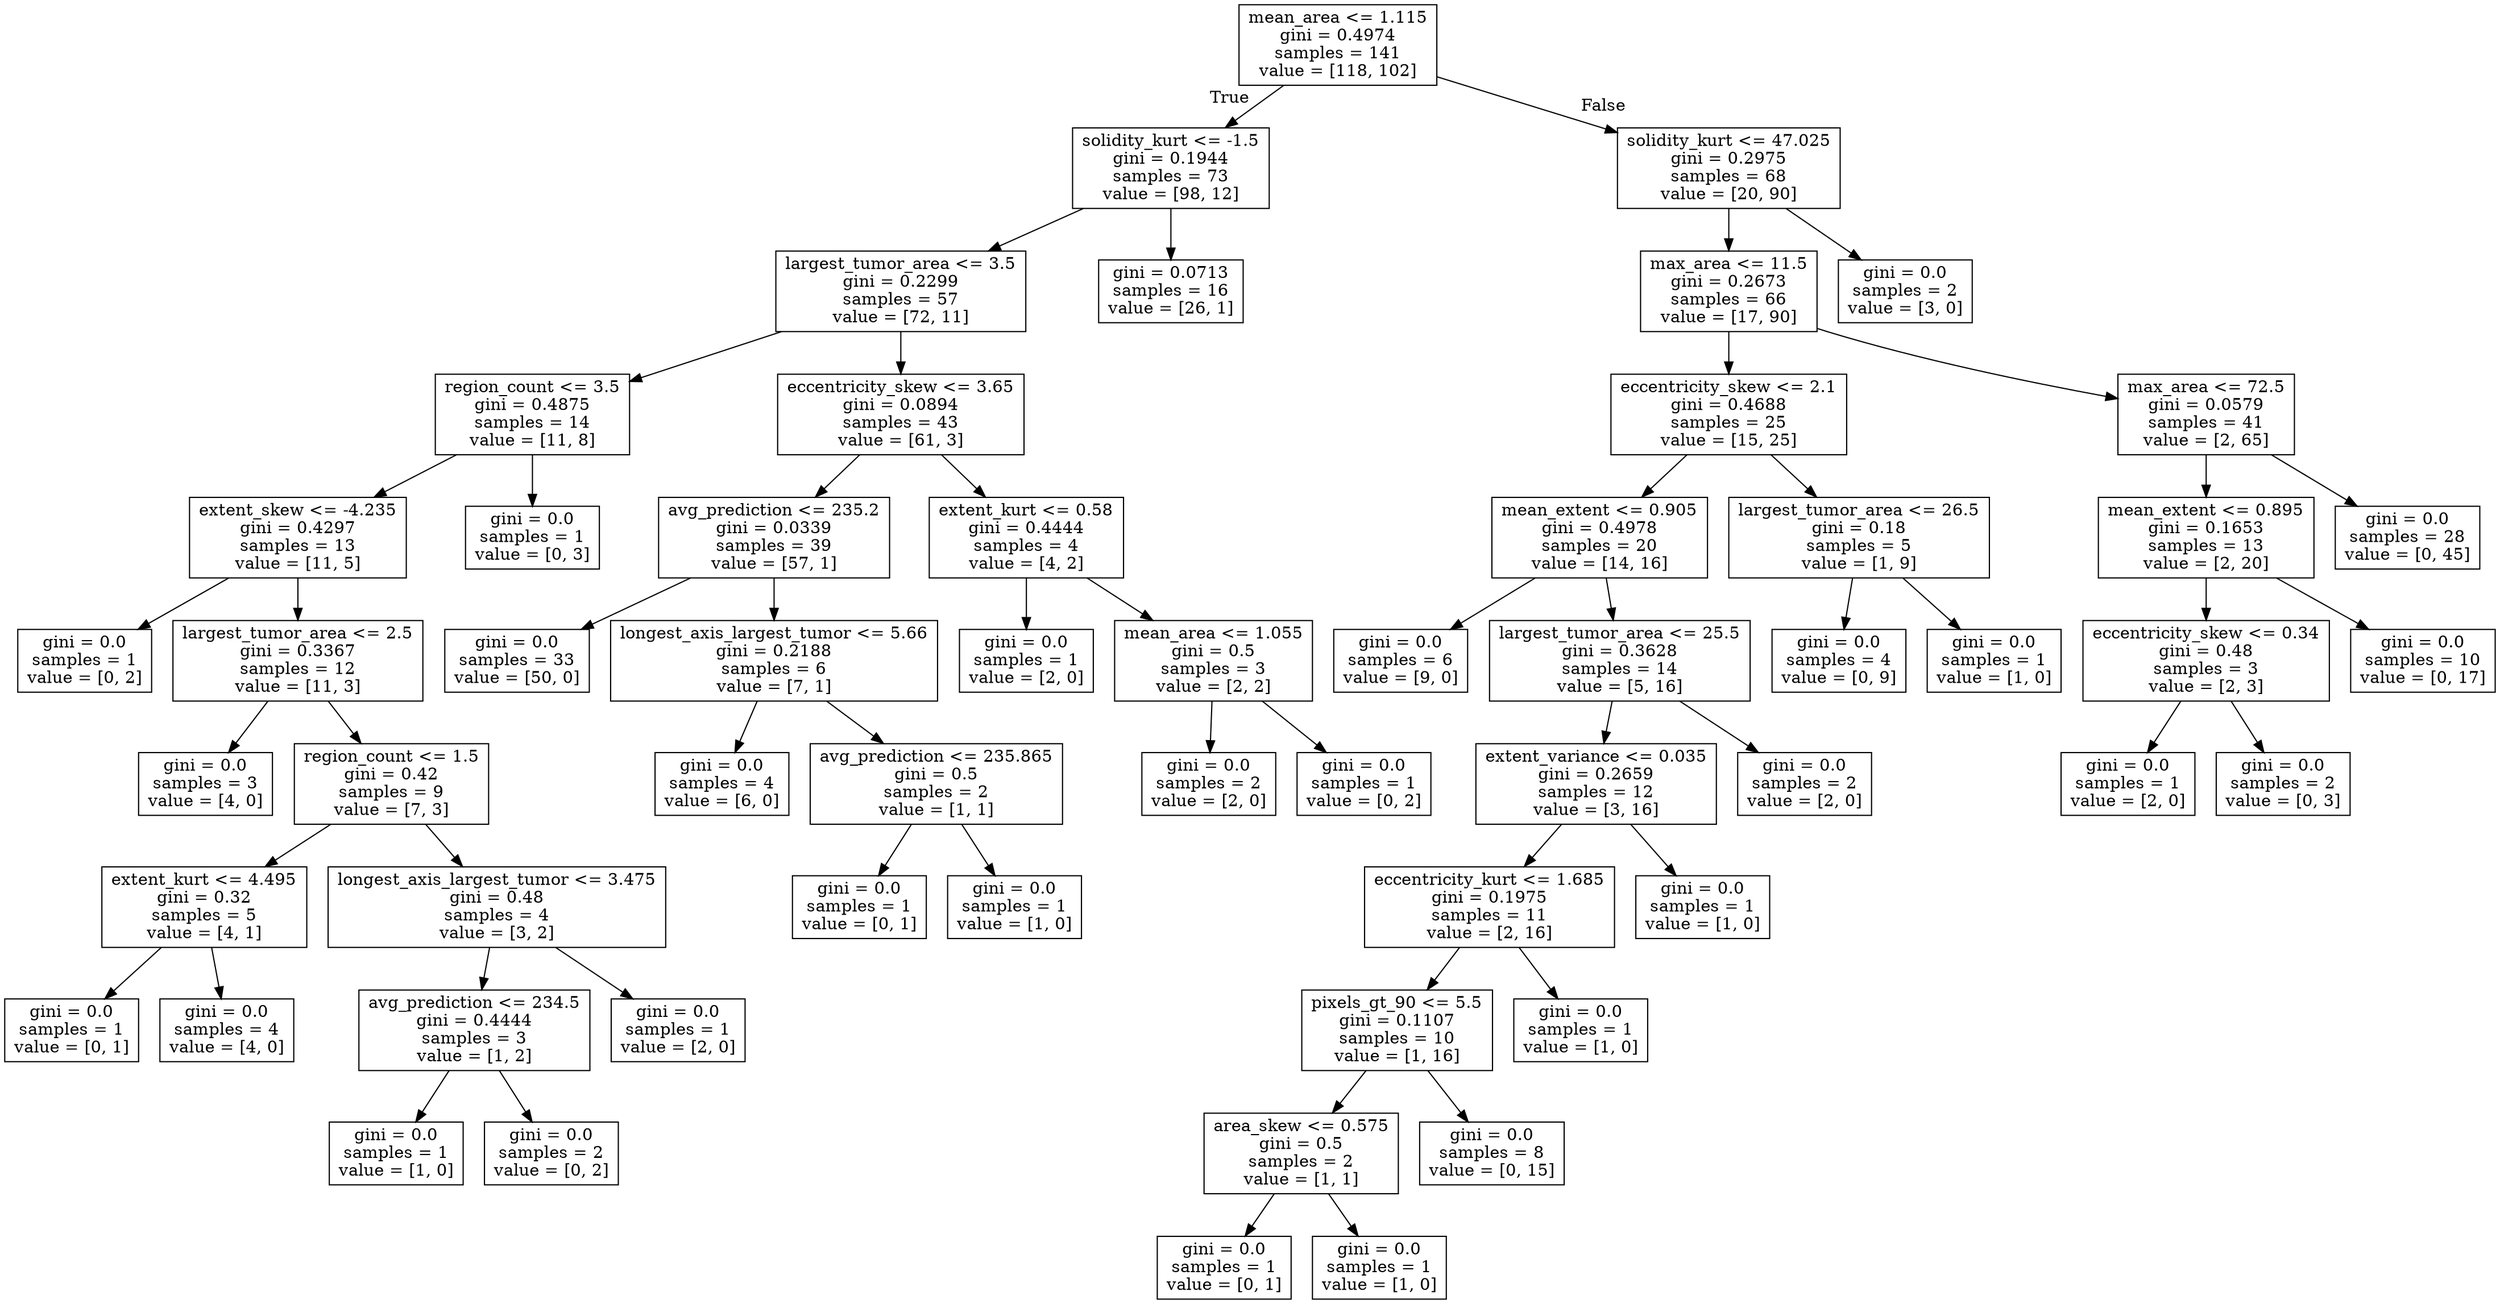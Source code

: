 digraph Tree {
node [shape=box] ;
0 [label="mean_area <= 1.115\ngini = 0.4974\nsamples = 141\nvalue = [118, 102]"] ;
1 [label="solidity_kurt <= -1.5\ngini = 0.1944\nsamples = 73\nvalue = [98, 12]"] ;
0 -> 1 [labeldistance=2.5, labelangle=45, headlabel="True"] ;
2 [label="largest_tumor_area <= 3.5\ngini = 0.2299\nsamples = 57\nvalue = [72, 11]"] ;
1 -> 2 ;
3 [label="region_count <= 3.5\ngini = 0.4875\nsamples = 14\nvalue = [11, 8]"] ;
2 -> 3 ;
4 [label="extent_skew <= -4.235\ngini = 0.4297\nsamples = 13\nvalue = [11, 5]"] ;
3 -> 4 ;
5 [label="gini = 0.0\nsamples = 1\nvalue = [0, 2]"] ;
4 -> 5 ;
6 [label="largest_tumor_area <= 2.5\ngini = 0.3367\nsamples = 12\nvalue = [11, 3]"] ;
4 -> 6 ;
7 [label="gini = 0.0\nsamples = 3\nvalue = [4, 0]"] ;
6 -> 7 ;
8 [label="region_count <= 1.5\ngini = 0.42\nsamples = 9\nvalue = [7, 3]"] ;
6 -> 8 ;
9 [label="extent_kurt <= 4.495\ngini = 0.32\nsamples = 5\nvalue = [4, 1]"] ;
8 -> 9 ;
10 [label="gini = 0.0\nsamples = 1\nvalue = [0, 1]"] ;
9 -> 10 ;
11 [label="gini = 0.0\nsamples = 4\nvalue = [4, 0]"] ;
9 -> 11 ;
12 [label="longest_axis_largest_tumor <= 3.475\ngini = 0.48\nsamples = 4\nvalue = [3, 2]"] ;
8 -> 12 ;
13 [label="avg_prediction <= 234.5\ngini = 0.4444\nsamples = 3\nvalue = [1, 2]"] ;
12 -> 13 ;
14 [label="gini = 0.0\nsamples = 1\nvalue = [1, 0]"] ;
13 -> 14 ;
15 [label="gini = 0.0\nsamples = 2\nvalue = [0, 2]"] ;
13 -> 15 ;
16 [label="gini = 0.0\nsamples = 1\nvalue = [2, 0]"] ;
12 -> 16 ;
17 [label="gini = 0.0\nsamples = 1\nvalue = [0, 3]"] ;
3 -> 17 ;
18 [label="eccentricity_skew <= 3.65\ngini = 0.0894\nsamples = 43\nvalue = [61, 3]"] ;
2 -> 18 ;
19 [label="avg_prediction <= 235.2\ngini = 0.0339\nsamples = 39\nvalue = [57, 1]"] ;
18 -> 19 ;
20 [label="gini = 0.0\nsamples = 33\nvalue = [50, 0]"] ;
19 -> 20 ;
21 [label="longest_axis_largest_tumor <= 5.66\ngini = 0.2188\nsamples = 6\nvalue = [7, 1]"] ;
19 -> 21 ;
22 [label="gini = 0.0\nsamples = 4\nvalue = [6, 0]"] ;
21 -> 22 ;
23 [label="avg_prediction <= 235.865\ngini = 0.5\nsamples = 2\nvalue = [1, 1]"] ;
21 -> 23 ;
24 [label="gini = 0.0\nsamples = 1\nvalue = [0, 1]"] ;
23 -> 24 ;
25 [label="gini = 0.0\nsamples = 1\nvalue = [1, 0]"] ;
23 -> 25 ;
26 [label="extent_kurt <= 0.58\ngini = 0.4444\nsamples = 4\nvalue = [4, 2]"] ;
18 -> 26 ;
27 [label="gini = 0.0\nsamples = 1\nvalue = [2, 0]"] ;
26 -> 27 ;
28 [label="mean_area <= 1.055\ngini = 0.5\nsamples = 3\nvalue = [2, 2]"] ;
26 -> 28 ;
29 [label="gini = 0.0\nsamples = 2\nvalue = [2, 0]"] ;
28 -> 29 ;
30 [label="gini = 0.0\nsamples = 1\nvalue = [0, 2]"] ;
28 -> 30 ;
31 [label="gini = 0.0713\nsamples = 16\nvalue = [26, 1]"] ;
1 -> 31 ;
32 [label="solidity_kurt <= 47.025\ngini = 0.2975\nsamples = 68\nvalue = [20, 90]"] ;
0 -> 32 [labeldistance=2.5, labelangle=-45, headlabel="False"] ;
33 [label="max_area <= 11.5\ngini = 0.2673\nsamples = 66\nvalue = [17, 90]"] ;
32 -> 33 ;
34 [label="eccentricity_skew <= 2.1\ngini = 0.4688\nsamples = 25\nvalue = [15, 25]"] ;
33 -> 34 ;
35 [label="mean_extent <= 0.905\ngini = 0.4978\nsamples = 20\nvalue = [14, 16]"] ;
34 -> 35 ;
36 [label="gini = 0.0\nsamples = 6\nvalue = [9, 0]"] ;
35 -> 36 ;
37 [label="largest_tumor_area <= 25.5\ngini = 0.3628\nsamples = 14\nvalue = [5, 16]"] ;
35 -> 37 ;
38 [label="extent_variance <= 0.035\ngini = 0.2659\nsamples = 12\nvalue = [3, 16]"] ;
37 -> 38 ;
39 [label="eccentricity_kurt <= 1.685\ngini = 0.1975\nsamples = 11\nvalue = [2, 16]"] ;
38 -> 39 ;
40 [label="pixels_gt_90 <= 5.5\ngini = 0.1107\nsamples = 10\nvalue = [1, 16]"] ;
39 -> 40 ;
41 [label="area_skew <= 0.575\ngini = 0.5\nsamples = 2\nvalue = [1, 1]"] ;
40 -> 41 ;
42 [label="gini = 0.0\nsamples = 1\nvalue = [0, 1]"] ;
41 -> 42 ;
43 [label="gini = 0.0\nsamples = 1\nvalue = [1, 0]"] ;
41 -> 43 ;
44 [label="gini = 0.0\nsamples = 8\nvalue = [0, 15]"] ;
40 -> 44 ;
45 [label="gini = 0.0\nsamples = 1\nvalue = [1, 0]"] ;
39 -> 45 ;
46 [label="gini = 0.0\nsamples = 1\nvalue = [1, 0]"] ;
38 -> 46 ;
47 [label="gini = 0.0\nsamples = 2\nvalue = [2, 0]"] ;
37 -> 47 ;
48 [label="largest_tumor_area <= 26.5\ngini = 0.18\nsamples = 5\nvalue = [1, 9]"] ;
34 -> 48 ;
49 [label="gini = 0.0\nsamples = 4\nvalue = [0, 9]"] ;
48 -> 49 ;
50 [label="gini = 0.0\nsamples = 1\nvalue = [1, 0]"] ;
48 -> 50 ;
51 [label="max_area <= 72.5\ngini = 0.0579\nsamples = 41\nvalue = [2, 65]"] ;
33 -> 51 ;
52 [label="mean_extent <= 0.895\ngini = 0.1653\nsamples = 13\nvalue = [2, 20]"] ;
51 -> 52 ;
53 [label="eccentricity_skew <= 0.34\ngini = 0.48\nsamples = 3\nvalue = [2, 3]"] ;
52 -> 53 ;
54 [label="gini = 0.0\nsamples = 1\nvalue = [2, 0]"] ;
53 -> 54 ;
55 [label="gini = 0.0\nsamples = 2\nvalue = [0, 3]"] ;
53 -> 55 ;
56 [label="gini = 0.0\nsamples = 10\nvalue = [0, 17]"] ;
52 -> 56 ;
57 [label="gini = 0.0\nsamples = 28\nvalue = [0, 45]"] ;
51 -> 57 ;
58 [label="gini = 0.0\nsamples = 2\nvalue = [3, 0]"] ;
32 -> 58 ;
}